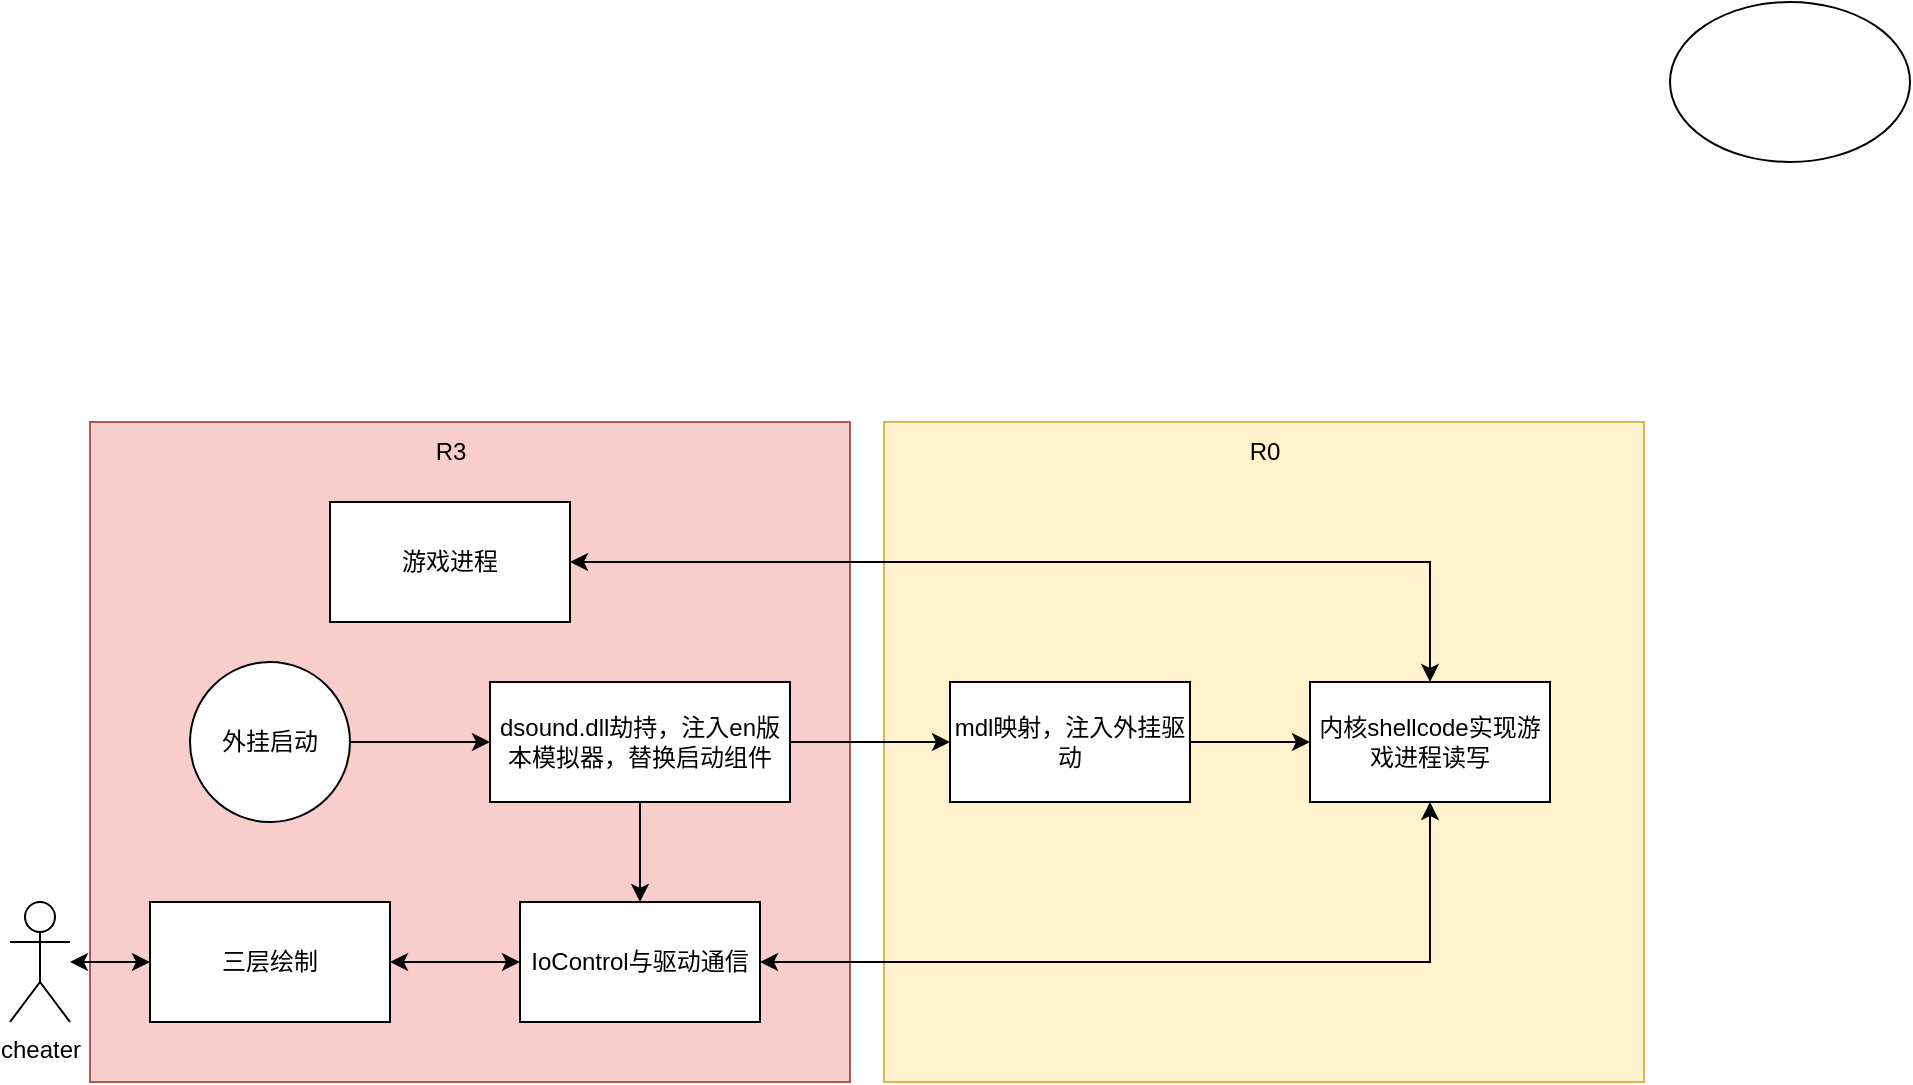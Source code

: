 <mxfile version="27.2.0">
  <diagram name="第 1 页" id="94atwDYx0tnbWcTaVONh">
    <mxGraphModel dx="1971" dy="1114" grid="1" gridSize="10" guides="1" tooltips="1" connect="1" arrows="1" fold="1" page="1" pageScale="1" pageWidth="827" pageHeight="1169" math="0" shadow="0">
      <root>
        <mxCell id="0" />
        <mxCell id="1" parent="0" />
        <mxCell id="5Bq08Rg5JXSJL_3d3jPr-19" value="" style="rounded=0;whiteSpace=wrap;html=1;fillColor=#fff2cc;strokeColor=#d6b656;" vertex="1" parent="1">
          <mxGeometry x="447" y="270" width="380" height="330" as="geometry" />
        </mxCell>
        <mxCell id="5Bq08Rg5JXSJL_3d3jPr-16" value="" style="rounded=0;whiteSpace=wrap;html=1;fillColor=#f8cecc;strokeColor=#b85450;" vertex="1" parent="1">
          <mxGeometry x="50" y="270" width="380" height="330" as="geometry" />
        </mxCell>
        <mxCell id="5Bq08Rg5JXSJL_3d3jPr-13" value="" style="edgeStyle=orthogonalEdgeStyle;rounded=0;orthogonalLoop=1;jettySize=auto;html=1;" edge="1" parent="1" source="5Bq08Rg5JXSJL_3d3jPr-2" target="5Bq08Rg5JXSJL_3d3jPr-12">
          <mxGeometry relative="1" as="geometry" />
        </mxCell>
        <mxCell id="5Bq08Rg5JXSJL_3d3jPr-2" value="外挂启动" style="ellipse;whiteSpace=wrap;html=1;aspect=fixed;" vertex="1" parent="1">
          <mxGeometry x="100" y="390" width="80" height="80" as="geometry" />
        </mxCell>
        <mxCell id="5Bq08Rg5JXSJL_3d3jPr-15" value="" style="edgeStyle=orthogonalEdgeStyle;rounded=0;orthogonalLoop=1;jettySize=auto;html=1;" edge="1" parent="1" source="5Bq08Rg5JXSJL_3d3jPr-12" target="5Bq08Rg5JXSJL_3d3jPr-14">
          <mxGeometry relative="1" as="geometry" />
        </mxCell>
        <mxCell id="5Bq08Rg5JXSJL_3d3jPr-21" value="" style="edgeStyle=orthogonalEdgeStyle;rounded=0;orthogonalLoop=1;jettySize=auto;html=1;" edge="1" parent="1" source="5Bq08Rg5JXSJL_3d3jPr-12" target="5Bq08Rg5JXSJL_3d3jPr-20">
          <mxGeometry relative="1" as="geometry" />
        </mxCell>
        <mxCell id="5Bq08Rg5JXSJL_3d3jPr-12" value="dsound.dll劫持，注入en版本模拟器，替换启动组件" style="whiteSpace=wrap;html=1;" vertex="1" parent="1">
          <mxGeometry x="250" y="400" width="150" height="60" as="geometry" />
        </mxCell>
        <mxCell id="5Bq08Rg5JXSJL_3d3jPr-18" value="" style="edgeStyle=orthogonalEdgeStyle;rounded=0;orthogonalLoop=1;jettySize=auto;html=1;" edge="1" parent="1" source="5Bq08Rg5JXSJL_3d3jPr-14" target="5Bq08Rg5JXSJL_3d3jPr-17">
          <mxGeometry relative="1" as="geometry" />
        </mxCell>
        <mxCell id="5Bq08Rg5JXSJL_3d3jPr-14" value="mdl映射，注入外挂驱动" style="whiteSpace=wrap;html=1;" vertex="1" parent="1">
          <mxGeometry x="480" y="400" width="120" height="60" as="geometry" />
        </mxCell>
        <mxCell id="5Bq08Rg5JXSJL_3d3jPr-25" style="edgeStyle=orthogonalEdgeStyle;rounded=0;orthogonalLoop=1;jettySize=auto;html=1;exitX=0.5;exitY=1;exitDx=0;exitDy=0;entryX=1;entryY=0.5;entryDx=0;entryDy=0;startArrow=classic;startFill=1;" edge="1" parent="1" source="5Bq08Rg5JXSJL_3d3jPr-17" target="5Bq08Rg5JXSJL_3d3jPr-20">
          <mxGeometry relative="1" as="geometry" />
        </mxCell>
        <mxCell id="5Bq08Rg5JXSJL_3d3jPr-17" value="内核shellcode实现游戏进程读写" style="whiteSpace=wrap;html=1;" vertex="1" parent="1">
          <mxGeometry x="660" y="400" width="120" height="60" as="geometry" />
        </mxCell>
        <mxCell id="5Bq08Rg5JXSJL_3d3jPr-20" value="IoControl与驱动通信" style="whiteSpace=wrap;html=1;" vertex="1" parent="1">
          <mxGeometry x="265" y="510" width="120" height="60" as="geometry" />
        </mxCell>
        <mxCell id="5Bq08Rg5JXSJL_3d3jPr-24" value="" style="rounded=0;orthogonalLoop=1;jettySize=auto;html=1;startArrow=classic;startFill=1;" edge="1" parent="1" source="5Bq08Rg5JXSJL_3d3jPr-22" target="5Bq08Rg5JXSJL_3d3jPr-20">
          <mxGeometry relative="1" as="geometry" />
        </mxCell>
        <mxCell id="5Bq08Rg5JXSJL_3d3jPr-22" value="三层绘制" style="rounded=0;whiteSpace=wrap;html=1;" vertex="1" parent="1">
          <mxGeometry x="80" y="510" width="120" height="60" as="geometry" />
        </mxCell>
        <mxCell id="5Bq08Rg5JXSJL_3d3jPr-26" value="R3" style="text;html=1;align=center;verticalAlign=middle;resizable=0;points=[];autosize=1;strokeColor=none;fillColor=none;" vertex="1" parent="1">
          <mxGeometry x="210" y="270" width="40" height="30" as="geometry" />
        </mxCell>
        <mxCell id="5Bq08Rg5JXSJL_3d3jPr-27" value="R0" style="text;html=1;align=center;verticalAlign=middle;resizable=0;points=[];autosize=1;strokeColor=none;fillColor=none;" vertex="1" parent="1">
          <mxGeometry x="617" y="270" width="40" height="30" as="geometry" />
        </mxCell>
        <mxCell id="5Bq08Rg5JXSJL_3d3jPr-29" style="edgeStyle=orthogonalEdgeStyle;rounded=0;orthogonalLoop=1;jettySize=auto;html=1;exitX=1;exitY=0.5;exitDx=0;exitDy=0;entryX=0.5;entryY=0;entryDx=0;entryDy=0;startArrow=classic;startFill=1;" edge="1" parent="1" source="5Bq08Rg5JXSJL_3d3jPr-28" target="5Bq08Rg5JXSJL_3d3jPr-17">
          <mxGeometry relative="1" as="geometry" />
        </mxCell>
        <mxCell id="5Bq08Rg5JXSJL_3d3jPr-28" value="游戏进程" style="rounded=0;whiteSpace=wrap;html=1;" vertex="1" parent="1">
          <mxGeometry x="170" y="310" width="120" height="60" as="geometry" />
        </mxCell>
        <mxCell id="5Bq08Rg5JXSJL_3d3jPr-35" value="cheater" style="shape=umlActor;verticalLabelPosition=bottom;verticalAlign=top;html=1;outlineConnect=0;" vertex="1" parent="1">
          <mxGeometry x="10" y="510" width="30" height="60" as="geometry" />
        </mxCell>
        <mxCell id="5Bq08Rg5JXSJL_3d3jPr-36" value="" style="ellipse;whiteSpace=wrap;html=1;" vertex="1" parent="1">
          <mxGeometry x="840" y="60" width="120" height="80" as="geometry" />
        </mxCell>
        <mxCell id="5Bq08Rg5JXSJL_3d3jPr-40" value="" style="endArrow=classic;startArrow=classic;html=1;rounded=0;entryX=0;entryY=0.5;entryDx=0;entryDy=0;" edge="1" parent="1" source="5Bq08Rg5JXSJL_3d3jPr-35" target="5Bq08Rg5JXSJL_3d3jPr-22">
          <mxGeometry width="50" height="50" relative="1" as="geometry">
            <mxPoint x="30" y="590" as="sourcePoint" />
            <mxPoint x="80" y="540" as="targetPoint" />
          </mxGeometry>
        </mxCell>
      </root>
    </mxGraphModel>
  </diagram>
</mxfile>
